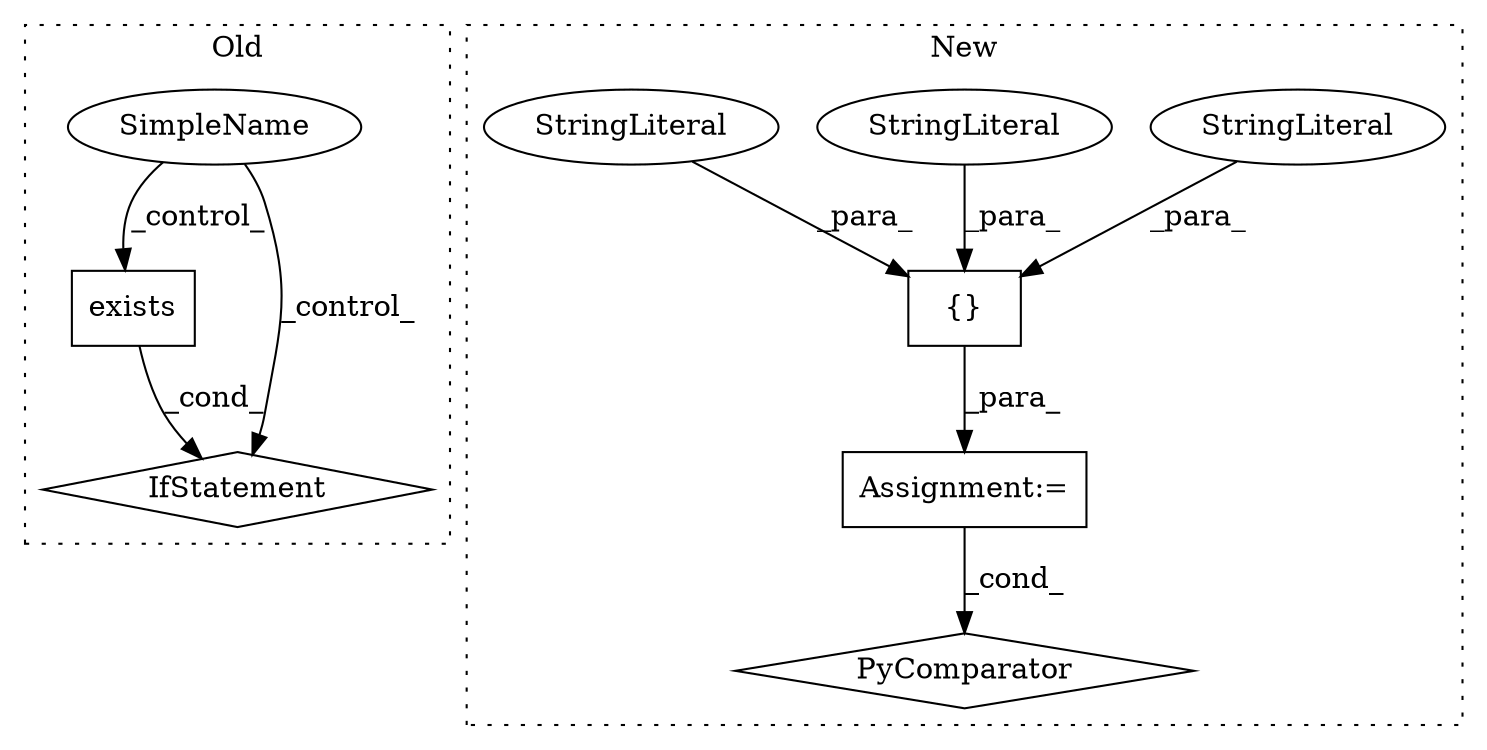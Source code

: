 digraph G {
subgraph cluster0 {
1 [label="exists" a="32" s="388" l="8" shape="box"];
3 [label="IfStatement" a="25" s="367,396" l="4,2" shape="diamond"];
6 [label="SimpleName" a="42" s="" l="" shape="ellipse"];
label = "Old";
style="dotted";
}
subgraph cluster1 {
2 [label="PyComparator" a="113" s="330" l="54" shape="diamond"];
4 [label="Assignment:=" a="7" s="330" l="54" shape="box"];
5 [label="{}" a="4" s="161,185" l="1,1" shape="box"];
7 [label="StringLiteral" a="45" s="168" l="5" shape="ellipse"];
8 [label="StringLiteral" a="45" s="174" l="5" shape="ellipse"];
9 [label="StringLiteral" a="45" s="162" l="5" shape="ellipse"];
label = "New";
style="dotted";
}
1 -> 3 [label="_cond_"];
4 -> 2 [label="_cond_"];
5 -> 4 [label="_para_"];
6 -> 3 [label="_control_"];
6 -> 1 [label="_control_"];
7 -> 5 [label="_para_"];
8 -> 5 [label="_para_"];
9 -> 5 [label="_para_"];
}